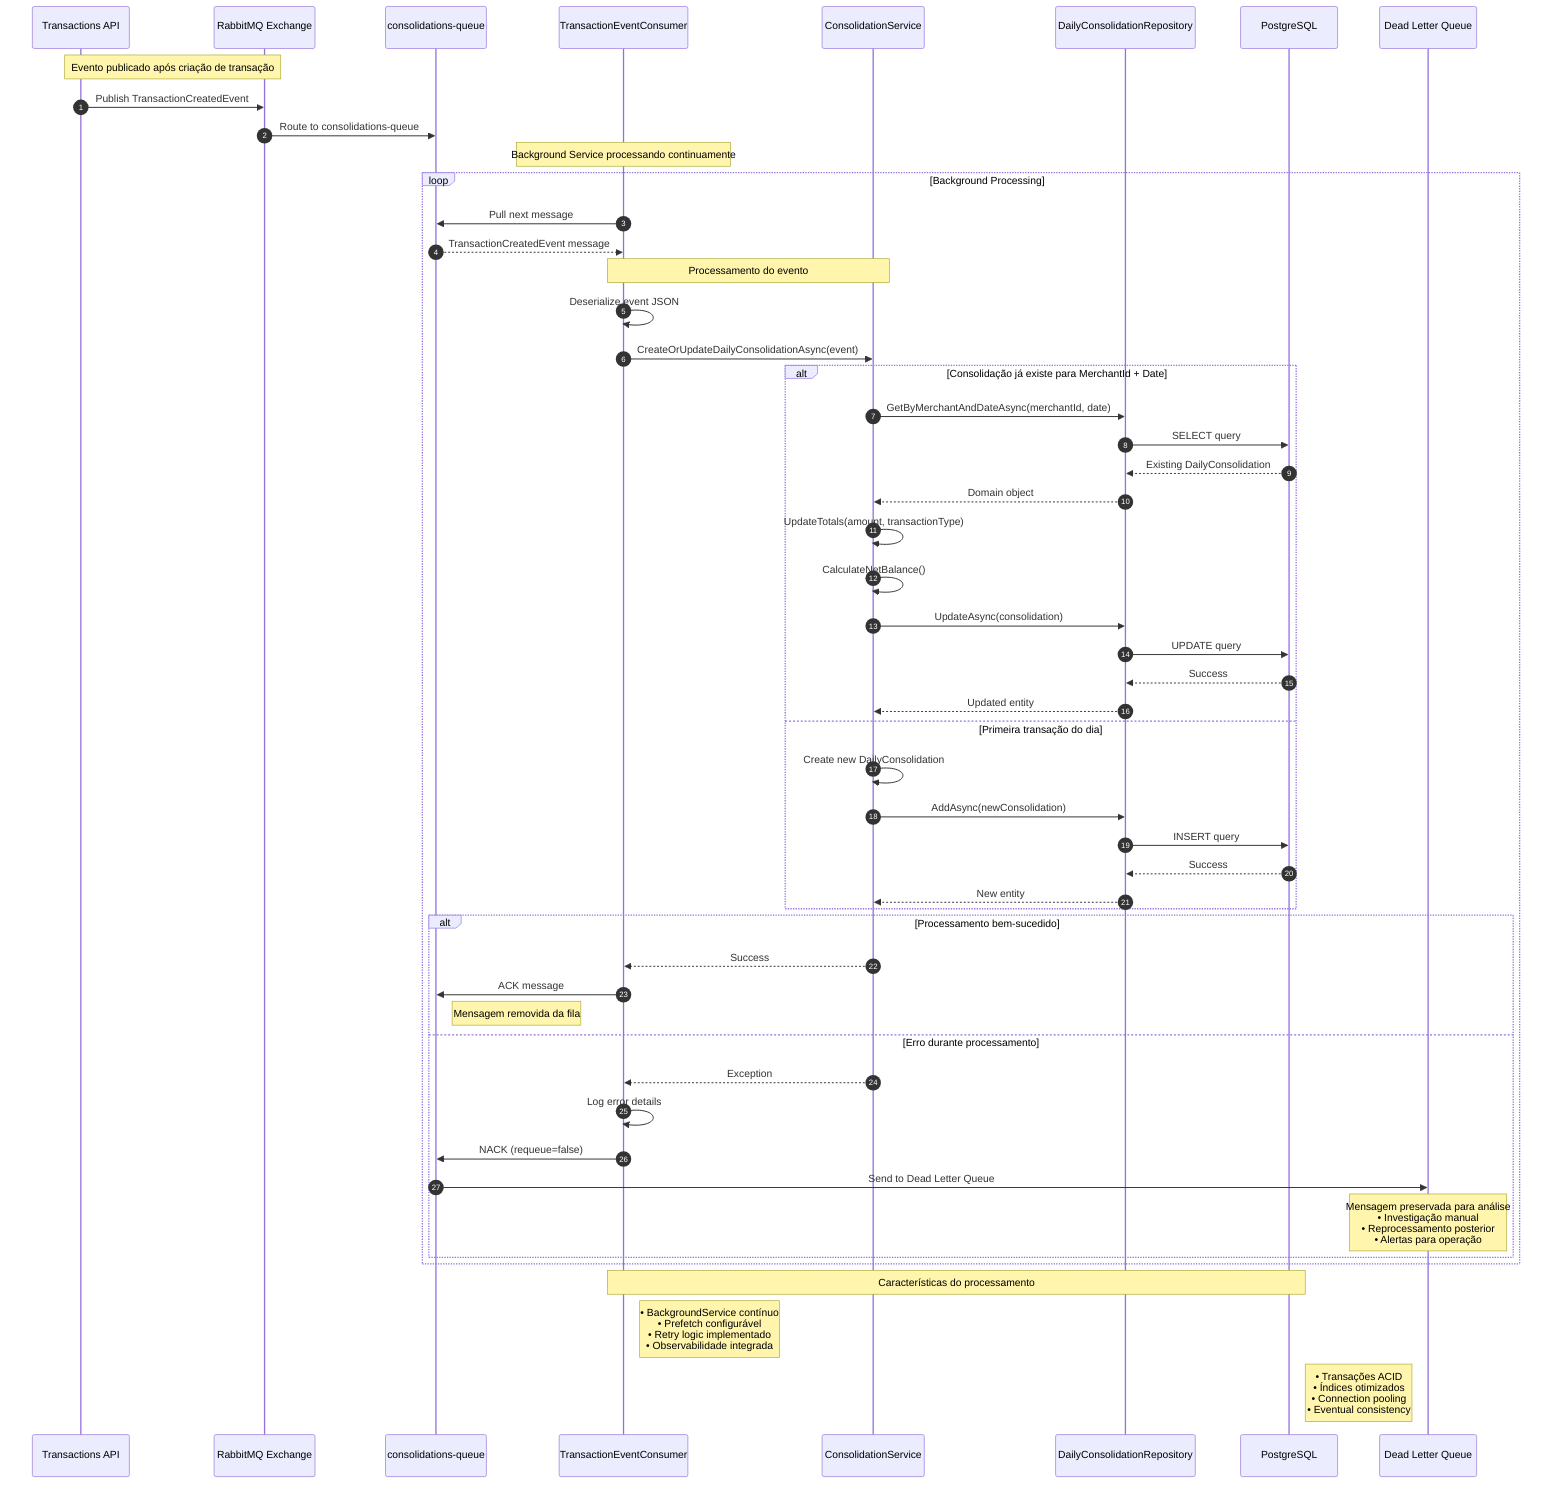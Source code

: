 sequenceDiagram
  autonumber
  participant TX as Transactions API
  participant Exchange as RabbitMQ Exchange
  participant Queue as consolidations-queue
  participant Consumer as TransactionEventConsumer
  participant Service as ConsolidationService
  participant Repository as DailyConsolidationRepository
  participant DB as PostgreSQL
  participant DLQ as Dead Letter Queue

  Note over TX,Exchange: Evento publicado após criação de transação
  TX->>Exchange: Publish TransactionCreatedEvent
  Exchange->>Queue: Route to consolidations-queue

  Note over Consumer: Background Service processando continuamente
  loop Background Processing
    Consumer->>Queue: Pull next message
    Queue-->>Consumer: TransactionCreatedEvent message

    Note over Consumer,Service: Processamento do evento
    Consumer->>Consumer: Deserialize event JSON
    Consumer->>Service: CreateOrUpdateDailyConsolidationAsync(event)

    alt Consolidação já existe para MerchantId + Date
      Service->>Repository: GetByMerchantAndDateAsync(merchantId, date)
      Repository->>DB: SELECT query
      DB-->>Repository: Existing DailyConsolidation
      Repository-->>Service: Domain object

      Service->>Service: UpdateTotals(amount, transactionType)
      Service->>Service: CalculateNetBalance()
      Service->>Repository: UpdateAsync(consolidation)
      Repository->>DB: UPDATE query
      DB-->>Repository: Success
      Repository-->>Service: Updated entity

    else Primeira transação do dia
      Service->>Service: Create new DailyConsolidation
      Service->>Repository: AddAsync(newConsolidation)
      Repository->>DB: INSERT query
      DB-->>Repository: Success
      Repository-->>Service: New entity
    end

    alt Processamento bem-sucedido
      Service-->>Consumer: Success
      Consumer->>Queue: ACK message
      Note right of Queue: Mensagem removida da fila

    else Erro durante processamento
      Service-->>Consumer: Exception
      Consumer->>Consumer: Log error details
      Consumer->>Queue: NACK (requeue=false)
      Queue->>DLQ: Send to Dead Letter Queue

      Note over DLQ: Mensagem preservada para análise<br/>• Investigação manual<br/>• Reprocessamento posterior<br/>• Alertas para operação
    end
  end

  Note over Consumer,DB: Características do processamento
  Note right of Consumer: • BackgroundService contínuo<br/>• Prefetch configurável<br/>• Retry logic implementado<br/>• Observabilidade integrada
  Note right of DB: • Transações ACID<br/>• Índices otimizados<br/>• Connection pooling<br/>• Eventual consistency